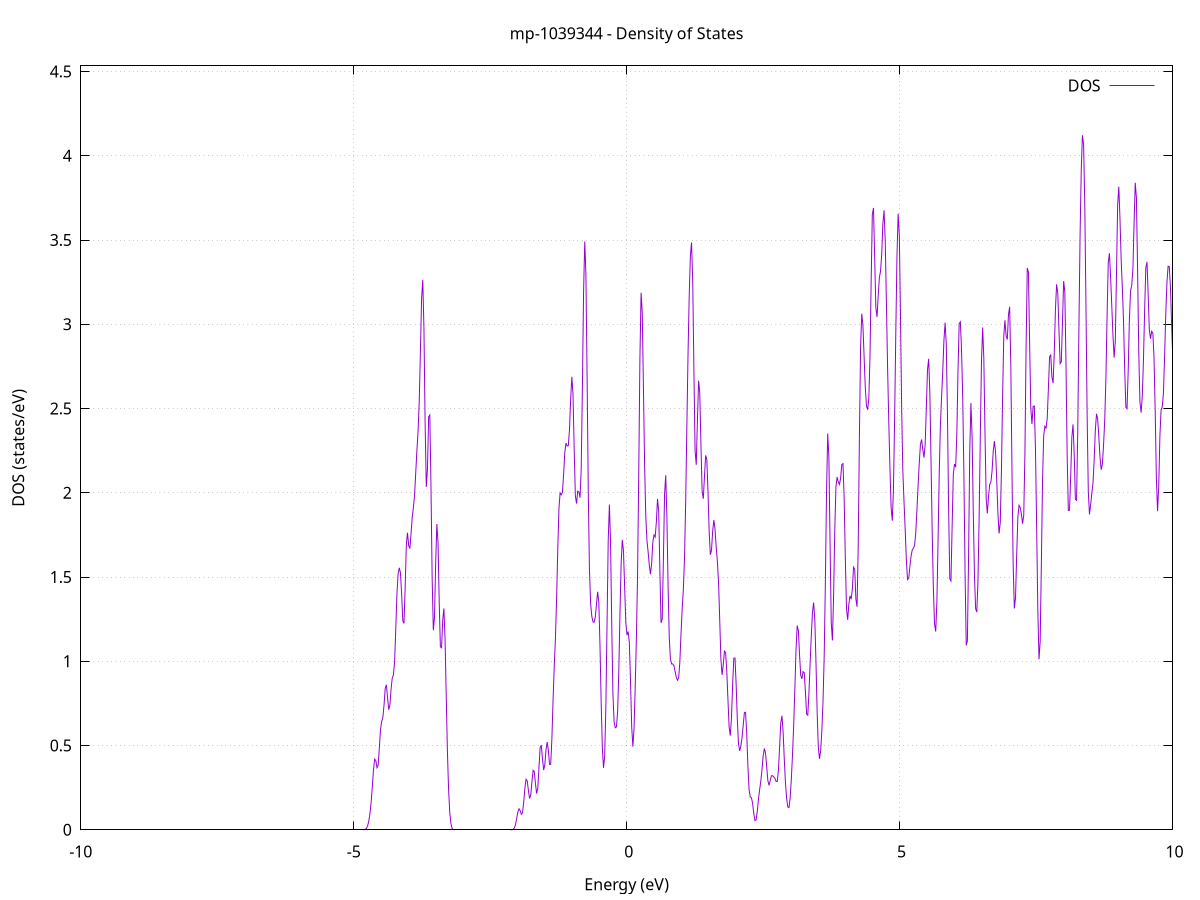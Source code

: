 set title 'mp-1039344 - Density of States'
set xlabel 'Energy (eV)'
set ylabel 'DOS (states/eV)'
set grid
set xrange [-10:10]
set yrange [0:4.534]
set xzeroaxis lt -1
set terminal png size 800,600
set output 'mp-1039344_dos_gnuplot.png'
plot '-' using 1:2 with lines title 'DOS'
-16.336300 0.000000
-16.314800 0.000000
-16.293300 0.000000
-16.271800 0.000000
-16.250300 0.000000
-16.228800 0.000000
-16.207300 0.000000
-16.185800 0.000000
-16.164300 0.000000
-16.142800 0.000000
-16.121300 0.000000
-16.099800 0.000000
-16.078300 0.000000
-16.056800 0.000000
-16.035300 0.000000
-16.013800 0.000000
-15.992300 0.000000
-15.970800 0.000000
-15.949300 0.000000
-15.927800 0.000000
-15.906200 0.000000
-15.884700 0.000000
-15.863200 0.000000
-15.841700 0.000000
-15.820200 0.000000
-15.798700 0.000000
-15.777200 0.000000
-15.755700 0.000000
-15.734200 0.000000
-15.712700 0.000000
-15.691200 0.000000
-15.669700 0.000000
-15.648200 0.000000
-15.626700 0.000000
-15.605200 0.000000
-15.583700 0.000000
-15.562200 0.000000
-15.540700 0.000000
-15.519200 0.000000
-15.497700 0.000000
-15.476200 0.000000
-15.454700 0.000000
-15.433200 0.000000
-15.411700 0.000000
-15.390200 0.000000
-15.368700 0.000000
-15.347200 0.000000
-15.325600 0.000000
-15.304100 0.000000
-15.282600 0.000000
-15.261100 0.000000
-15.239600 0.000000
-15.218100 0.000000
-15.196600 0.000000
-15.175100 0.000000
-15.153600 0.000000
-15.132100 0.000000
-15.110600 0.000000
-15.089100 0.000000
-15.067600 0.000000
-15.046100 0.000000
-15.024600 0.000000
-15.003100 0.000000
-14.981600 0.000000
-14.960100 0.000000
-14.938600 0.000000
-14.917100 0.000000
-14.895600 0.000000
-14.874100 0.000000
-14.852600 0.000000
-14.831100 0.000000
-14.809600 0.000000
-14.788100 0.000000
-14.766600 0.000000
-14.745000 0.000000
-14.723500 0.000000
-14.702000 0.000000
-14.680500 0.000000
-14.659000 0.000000
-14.637500 0.000000
-14.616000 0.000000
-14.594500 0.000000
-14.573000 0.000000
-14.551500 0.000000
-14.530000 0.000100
-14.508500 0.000800
-14.487000 0.008400
-14.465500 0.065000
-14.444000 0.376800
-14.422500 1.669500
-14.401000 5.786500
-14.379500 16.039100
-14.358000 36.169200
-14.336500 67.126500
-14.315000 103.480500
-14.293500 134.005100
-14.272000 148.131100
-14.250500 144.153200
-14.229000 132.845900
-14.207500 129.187000
-14.186000 134.446300
-14.164400 131.255900
-14.142900 105.051400
-14.121400 64.141000
-14.099900 28.943200
-14.078400 9.516900
-14.056900 2.265400
-14.035400 0.389300
-14.013900 0.048300
-13.992400 0.004300
-13.970900 0.000300
-13.949400 0.000000
-13.927900 0.000000
-13.906400 0.000000
-13.884900 0.000000
-13.863400 0.000000
-13.841900 0.000000
-13.820400 0.000000
-13.798900 0.000000
-13.777400 0.000000
-13.755900 0.000000
-13.734400 0.000000
-13.712900 0.000000
-13.691400 0.000000
-13.669900 0.000000
-13.648400 0.000000
-13.626900 0.000000
-13.605300 0.000000
-13.583800 0.000000
-13.562300 0.000000
-13.540800 0.000000
-13.519300 0.000000
-13.497800 0.000000
-13.476300 0.000000
-13.454800 0.000000
-13.433300 0.000000
-13.411800 0.000000
-13.390300 0.000000
-13.368800 0.000000
-13.347300 0.000000
-13.325800 0.000000
-13.304300 0.000000
-13.282800 0.000000
-13.261300 0.000000
-13.239800 0.000000
-13.218300 0.000000
-13.196800 0.000000
-13.175300 0.000000
-13.153800 0.000000
-13.132300 0.000000
-13.110800 0.000000
-13.089300 0.000000
-13.067800 0.000000
-13.046300 0.000000
-13.024700 0.000000
-13.003200 0.000000
-12.981700 0.000000
-12.960200 0.000000
-12.938700 0.000000
-12.917200 0.000000
-12.895700 0.000000
-12.874200 0.000000
-12.852700 0.000000
-12.831200 0.000000
-12.809700 0.000000
-12.788200 0.000000
-12.766700 0.000000
-12.745200 0.000000
-12.723700 0.000000
-12.702200 0.000000
-12.680700 0.000000
-12.659200 0.000000
-12.637700 0.000000
-12.616200 0.000000
-12.594700 0.000000
-12.573200 0.000000
-12.551700 0.000000
-12.530200 0.000000
-12.508700 0.000000
-12.487200 0.000000
-12.465700 0.000000
-12.444100 0.000000
-12.422600 0.000000
-12.401100 0.000000
-12.379600 0.000000
-12.358100 0.000000
-12.336600 0.000000
-12.315100 0.000000
-12.293600 0.000000
-12.272100 0.000000
-12.250600 0.000000
-12.229100 0.000000
-12.207600 0.000000
-12.186100 0.000000
-12.164600 0.000000
-12.143100 0.000000
-12.121600 0.000000
-12.100100 0.000000
-12.078600 0.000000
-12.057100 0.000000
-12.035600 0.000000
-12.014100 0.000000
-11.992600 0.000000
-11.971100 0.000000
-11.949600 0.000000
-11.928100 0.000000
-11.906600 0.000000
-11.885100 0.000000
-11.863500 0.000000
-11.842000 0.000000
-11.820500 0.000000
-11.799000 0.000000
-11.777500 0.000000
-11.756000 0.000000
-11.734500 0.000000
-11.713000 0.000000
-11.691500 0.000000
-11.670000 0.000000
-11.648500 0.000000
-11.627000 0.000000
-11.605500 0.000000
-11.584000 0.000000
-11.562500 0.000000
-11.541000 0.000000
-11.519500 0.000000
-11.498000 0.000000
-11.476500 0.000000
-11.455000 0.000000
-11.433500 0.000000
-11.412000 0.000000
-11.390500 0.000000
-11.369000 0.000000
-11.347500 0.000000
-11.326000 0.000000
-11.304500 0.000000
-11.282900 0.000000
-11.261400 0.000000
-11.239900 0.000000
-11.218400 0.000000
-11.196900 0.000000
-11.175400 0.000000
-11.153900 0.000000
-11.132400 0.000000
-11.110900 0.000000
-11.089400 0.000000
-11.067900 0.000000
-11.046400 0.000000
-11.024900 0.000000
-11.003400 0.000000
-10.981900 0.000000
-10.960400 0.000000
-10.938900 0.000000
-10.917400 0.000000
-10.895900 0.000000
-10.874400 0.000000
-10.852900 0.000000
-10.831400 0.000000
-10.809900 0.000000
-10.788400 0.000000
-10.766900 0.000000
-10.745400 0.000000
-10.723900 0.000000
-10.702300 0.000000
-10.680800 0.000000
-10.659300 0.000000
-10.637800 0.000000
-10.616300 0.000000
-10.594800 0.000000
-10.573300 0.000000
-10.551800 0.000000
-10.530300 0.000000
-10.508800 0.000000
-10.487300 0.000000
-10.465800 0.000000
-10.444300 0.000000
-10.422800 0.000000
-10.401300 0.000000
-10.379800 0.000000
-10.358300 0.000000
-10.336800 0.000000
-10.315300 0.000000
-10.293800 0.000000
-10.272300 0.000000
-10.250800 0.000000
-10.229300 0.000000
-10.207800 0.000000
-10.186300 0.000000
-10.164800 0.000000
-10.143200 0.000000
-10.121700 0.000000
-10.100200 0.000000
-10.078700 0.000000
-10.057200 0.000000
-10.035700 0.000000
-10.014200 0.000000
-9.992700 0.000000
-9.971200 0.000000
-9.949700 0.000000
-9.928200 0.000000
-9.906700 0.000000
-9.885200 0.000000
-9.863700 0.000000
-9.842200 0.000000
-9.820700 0.000000
-9.799200 0.000000
-9.777700 0.000000
-9.756200 0.000000
-9.734700 0.000000
-9.713200 0.000000
-9.691700 0.000000
-9.670200 0.000000
-9.648700 0.000000
-9.627200 0.000000
-9.605700 0.000000
-9.584200 0.000000
-9.562600 0.000000
-9.541100 0.000000
-9.519600 0.000000
-9.498100 0.000000
-9.476600 0.000000
-9.455100 0.000000
-9.433600 0.000000
-9.412100 0.000000
-9.390600 0.000000
-9.369100 0.000000
-9.347600 0.000000
-9.326100 0.000000
-9.304600 0.000000
-9.283100 0.000000
-9.261600 0.000000
-9.240100 0.000000
-9.218600 0.000000
-9.197100 0.000000
-9.175600 0.000000
-9.154100 0.000000
-9.132600 0.000000
-9.111100 0.000000
-9.089600 0.000000
-9.068100 0.000000
-9.046600 0.000000
-9.025100 0.000000
-9.003600 0.000000
-8.982000 0.000000
-8.960500 0.000000
-8.939000 0.000000
-8.917500 0.000000
-8.896000 0.000000
-8.874500 0.000000
-8.853000 0.000000
-8.831500 0.000000
-8.810000 0.000000
-8.788500 0.000000
-8.767000 0.000000
-8.745500 0.000000
-8.724000 0.000000
-8.702500 0.000000
-8.681000 0.000000
-8.659500 0.000000
-8.638000 0.000000
-8.616500 0.000000
-8.595000 0.000000
-8.573500 0.000000
-8.552000 0.000000
-8.530500 0.000000
-8.509000 0.000000
-8.487500 0.000000
-8.466000 0.000000
-8.444500 0.000000
-8.423000 0.000000
-8.401400 0.000000
-8.379900 0.000000
-8.358400 0.000000
-8.336900 0.000000
-8.315400 0.000000
-8.293900 0.000000
-8.272400 0.000000
-8.250900 0.000000
-8.229400 0.000000
-8.207900 0.000000
-8.186400 0.000000
-8.164900 0.000000
-8.143400 0.000000
-8.121900 0.000000
-8.100400 0.000000
-8.078900 0.000000
-8.057400 0.000000
-8.035900 0.000000
-8.014400 0.000000
-7.992900 0.000000
-7.971400 0.000000
-7.949900 0.000000
-7.928400 0.000000
-7.906900 0.000000
-7.885400 0.000000
-7.863900 0.000000
-7.842400 0.000000
-7.820800 0.000000
-7.799300 0.000000
-7.777800 0.000000
-7.756300 0.000000
-7.734800 0.000000
-7.713300 0.000000
-7.691800 0.000000
-7.670300 0.000000
-7.648800 0.000000
-7.627300 0.000000
-7.605800 0.000000
-7.584300 0.000000
-7.562800 0.000000
-7.541300 0.000000
-7.519800 0.000000
-7.498300 0.000000
-7.476800 0.000000
-7.455300 0.000000
-7.433800 0.000000
-7.412300 0.000000
-7.390800 0.000000
-7.369300 0.000000
-7.347800 0.000000
-7.326300 0.000000
-7.304800 0.000000
-7.283300 0.000000
-7.261700 0.000000
-7.240200 0.000000
-7.218700 0.000000
-7.197200 0.000000
-7.175700 0.000000
-7.154200 0.000000
-7.132700 0.000000
-7.111200 0.000000
-7.089700 0.000000
-7.068200 0.000000
-7.046700 0.000000
-7.025200 0.000000
-7.003700 0.000000
-6.982200 0.000000
-6.960700 0.000000
-6.939200 0.000000
-6.917700 0.000000
-6.896200 0.000000
-6.874700 0.000000
-6.853200 0.000000
-6.831700 0.000000
-6.810200 0.000000
-6.788700 0.000000
-6.767200 0.000000
-6.745700 0.000000
-6.724200 0.000000
-6.702700 0.000000
-6.681100 0.000000
-6.659600 0.000000
-6.638100 0.000000
-6.616600 0.000000
-6.595100 0.000000
-6.573600 0.000000
-6.552100 0.000000
-6.530600 0.000000
-6.509100 0.000000
-6.487600 0.000000
-6.466100 0.000000
-6.444600 0.000000
-6.423100 0.000000
-6.401600 0.000000
-6.380100 0.000000
-6.358600 0.000000
-6.337100 0.000000
-6.315600 0.000000
-6.294100 0.000000
-6.272600 0.000000
-6.251100 0.000000
-6.229600 0.000000
-6.208100 0.000000
-6.186600 0.000000
-6.165100 0.000000
-6.143600 0.000000
-6.122100 0.000000
-6.100500 0.000000
-6.079000 0.000000
-6.057500 0.000000
-6.036000 0.000000
-6.014500 0.000000
-5.993000 0.000000
-5.971500 0.000000
-5.950000 0.000000
-5.928500 0.000000
-5.907000 0.000000
-5.885500 0.000000
-5.864000 0.000000
-5.842500 0.000000
-5.821000 0.000000
-5.799500 0.000000
-5.778000 0.000000
-5.756500 0.000000
-5.735000 0.000000
-5.713500 0.000000
-5.692000 0.000000
-5.670500 0.000000
-5.649000 0.000000
-5.627500 0.000000
-5.606000 0.000000
-5.584500 0.000000
-5.563000 0.000000
-5.541500 0.000000
-5.519900 0.000000
-5.498400 0.000000
-5.476900 0.000000
-5.455400 0.000000
-5.433900 0.000000
-5.412400 0.000000
-5.390900 0.000000
-5.369400 0.000000
-5.347900 0.000000
-5.326400 0.000000
-5.304900 0.000000
-5.283400 0.000000
-5.261900 0.000000
-5.240400 0.000000
-5.218900 0.000000
-5.197400 0.000000
-5.175900 0.000000
-5.154400 0.000000
-5.132900 0.000000
-5.111400 0.000000
-5.089900 0.000000
-5.068400 0.000000
-5.046900 0.000000
-5.025400 0.000000
-5.003900 0.000000
-4.982400 0.000000
-4.960900 0.000000
-4.939300 0.000000
-4.917800 0.000000
-4.896300 0.000000
-4.874800 0.000000
-4.853300 0.000000
-4.831800 0.000000
-4.810300 0.000400
-4.788800 0.002100
-4.767300 0.008000
-4.745800 0.023100
-4.724300 0.051200
-4.702800 0.095300
-4.681300 0.161100
-4.659800 0.253400
-4.638300 0.355100
-4.616800 0.419200
-4.595300 0.410800
-4.573800 0.368600
-4.552300 0.383300
-4.530800 0.484700
-4.509300 0.595500
-4.487800 0.642800
-4.466300 0.665700
-4.444800 0.739800
-4.423300 0.838600
-4.401800 0.860400
-4.380300 0.784500
-4.358700 0.712400
-4.337200 0.739100
-4.315700 0.835900
-4.294200 0.900300
-4.272700 0.918400
-4.251200 0.997400
-4.229700 1.190600
-4.208200 1.398800
-4.186700 1.518400
-4.165200 1.554900
-4.143700 1.524500
-4.122200 1.400000
-4.100700 1.240200
-4.079200 1.224900
-4.057700 1.436800
-4.036200 1.693400
-4.014700 1.763300
-3.993200 1.687700
-3.971700 1.669100
-3.950200 1.756600
-3.928700 1.852700
-3.907200 1.910100
-3.885700 1.984700
-3.864200 2.116600
-3.842700 2.250900
-3.821200 2.364400
-3.799600 2.543300
-3.778100 2.838900
-3.756600 3.153000
-3.735100 3.264100
-3.713600 2.978800
-3.692100 2.415400
-3.670600 2.035500
-3.649100 2.138900
-3.627600 2.451000
-3.606100 2.462000
-3.584600 2.038700
-3.563100 1.490800
-3.541600 1.184400
-3.520100 1.262000
-3.498600 1.584000
-3.477100 1.814700
-3.455600 1.705600
-3.434100 1.357000
-3.412600 1.086300
-3.391100 1.080600
-3.369600 1.243900
-3.348100 1.313600
-3.326600 1.131800
-3.305100 0.790000
-3.283600 0.467100
-3.262100 0.240600
-3.240600 0.103900
-3.219000 0.035000
-3.197500 0.008700
-3.176000 0.001500
-3.154500 0.000200
-3.133000 0.000000
-3.111500 0.000000
-3.090000 0.000000
-3.068500 0.000000
-3.047000 0.000000
-3.025500 0.000000
-3.004000 0.000000
-2.982500 0.000000
-2.961000 0.000000
-2.939500 0.000000
-2.918000 0.000000
-2.896500 0.000000
-2.875000 0.000000
-2.853500 0.000000
-2.832000 0.000000
-2.810500 0.000000
-2.789000 0.000000
-2.767500 0.000000
-2.746000 0.000000
-2.724500 0.000000
-2.703000 0.000000
-2.681500 0.000000
-2.660000 0.000000
-2.638400 0.000000
-2.616900 0.000000
-2.595400 0.000000
-2.573900 0.000000
-2.552400 0.000000
-2.530900 0.000000
-2.509400 0.000000
-2.487900 0.000000
-2.466400 0.000000
-2.444900 0.000000
-2.423400 0.000000
-2.401900 0.000000
-2.380400 0.000000
-2.358900 0.000000
-2.337400 0.000000
-2.315900 0.000000
-2.294400 0.000000
-2.272900 0.000000
-2.251400 0.000000
-2.229900 0.000000
-2.208400 0.000000
-2.186900 0.000000
-2.165400 0.000000
-2.143900 0.000000
-2.122400 0.000100
-2.100900 0.000500
-2.079400 0.002700
-2.057800 0.010700
-2.036300 0.030900
-2.014800 0.066200
-1.993300 0.105200
-1.971800 0.124700
-1.950300 0.113100
-1.928800 0.091900
-1.907300 0.102000
-1.885800 0.162500
-1.864300 0.246000
-1.842800 0.299700
-1.821300 0.290500
-1.799800 0.233200
-1.778300 0.185800
-1.756800 0.204700
-1.735300 0.284000
-1.713800 0.353200
-1.692300 0.347200
-1.670800 0.274800
-1.649300 0.215000
-1.627800 0.246300
-1.606300 0.368500
-1.584800 0.487700
-1.563300 0.502200
-1.541800 0.420000
-1.520300 0.354500
-1.498800 0.386400
-1.477200 0.475800
-1.455700 0.520700
-1.434200 0.471600
-1.412700 0.387900
-1.391200 0.389100
-1.369700 0.538700
-1.348200 0.768900
-1.326700 0.965500
-1.305200 1.131800
-1.283700 1.361700
-1.262200 1.659300
-1.240700 1.904400
-1.219200 1.999400
-1.197700 1.988100
-1.176200 2.003300
-1.154700 2.109800
-1.133200 2.239700
-1.111700 2.294700
-1.090200 2.278100
-1.068700 2.280300
-1.047200 2.374400
-1.025700 2.554700
-1.004200 2.688100
-0.982700 2.585400
-0.961200 2.261000
-0.939700 1.981900
-0.918100 1.936200
-0.896600 2.010000
-0.875100 2.005300
-0.853600 1.971400
-0.832100 2.147900
-0.810600 2.624100
-0.789100 3.190700
-0.767600 3.491300
-0.746100 3.296400
-0.724600 2.691800
-0.703100 2.009500
-0.681600 1.547500
-0.660100 1.344500
-0.638600 1.267500
-0.617100 1.233400
-0.595600 1.231900
-0.574100 1.263200
-0.552600 1.338900
-0.531100 1.412700
-0.509600 1.349000
-0.488100 1.090100
-0.466600 0.752200
-0.445100 0.485900
-0.423600 0.367500
-0.402100 0.438100
-0.380600 0.734100
-0.359100 1.222100
-0.337500 1.717500
-0.316000 1.930200
-0.294500 1.701800
-0.273000 1.211500
-0.251500 0.808100
-0.230000 0.640100
-0.208500 0.605500
-0.187000 0.610500
-0.165500 0.698900
-0.144000 0.936700
-0.122500 1.277900
-0.101000 1.580600
-0.079500 1.720300
-0.058000 1.654300
-0.036500 1.438500
-0.015000 1.227900
0.006500 1.156600
0.028000 1.176100
0.049500 1.109200
0.071000 0.879800
0.092500 0.611200
0.114000 0.493200
0.135500 0.600900
0.157000 0.850400
0.178500 1.137300
0.200000 1.515000
0.221500 2.110600
0.243100 2.798700
0.264600 3.187900
0.286100 3.068000
0.307600 2.626300
0.329100 2.168300
0.350600 1.860300
0.372100 1.716200
0.393600 1.648600
0.415100 1.569800
0.436600 1.517300
0.458100 1.580700
0.479600 1.706200
0.501100 1.749800
0.522600 1.737400
0.544100 1.825700
0.565600 1.963600
0.587100 1.889800
0.608600 1.545500
0.630100 1.228200
0.651600 1.249500
0.673100 1.601300
0.694600 1.991700
0.716100 2.104400
0.737600 1.853600
0.759100 1.445800
0.780600 1.141900
0.802100 1.012700
0.823700 0.984300
0.845200 0.984400
0.866700 0.972800
0.888200 0.939600
0.909700 0.906100
0.931200 0.887100
0.952700 0.900700
0.974200 0.994000
0.995700 1.160500
1.017200 1.311300
1.038700 1.425900
1.060200 1.612000
1.081700 1.951100
1.103200 2.395300
1.124700 2.827100
1.146200 3.167800
1.167700 3.407400
1.189200 3.485800
1.210700 3.253100
1.232200 2.727200
1.253700 2.249700
1.275200 2.166200
1.296700 2.429800
1.318200 2.665900
1.339700 2.592200
1.361200 2.280900
1.382700 2.010500
1.404300 1.964600
1.425800 2.096400
1.447300 2.222300
1.468800 2.197200
1.490300 2.008800
1.511800 1.770000
1.533300 1.632500
1.554800 1.659000
1.576300 1.774500
1.597800 1.838400
1.619300 1.783200
1.640800 1.678200
1.662300 1.592800
1.683800 1.468100
1.705300 1.244100
1.726800 1.012400
1.748300 0.918900
1.769800 0.977400
1.791300 1.060500
1.812800 1.053000
1.834300 0.942700
1.855800 0.772400
1.877300 0.611500
1.898800 0.558900
1.920300 0.664500
1.941800 0.862200
1.963300 1.017900
1.984900 1.019500
2.006400 0.860600
2.027900 0.651500
2.049400 0.509300
2.070900 0.468500
2.092400 0.495500
2.113900 0.548100
2.135400 0.619700
2.156900 0.695200
2.178400 0.697800
2.199900 0.571300
2.221400 0.378100
2.242900 0.238400
2.264400 0.195200
2.285900 0.190100
2.307400 0.157100
2.328900 0.097400
2.350400 0.054600
2.371900 0.059000
2.393400 0.110400
2.414900 0.181100
2.436400 0.239000
2.457900 0.288300
2.479400 0.357300
2.500900 0.438300
2.522400 0.482600
2.544000 0.456400
2.565500 0.374400
2.587000 0.291400
2.608500 0.263900
2.630000 0.291400
2.651500 0.320100
2.673000 0.321100
2.694500 0.313700
2.716000 0.305300
2.737500 0.287300
2.759000 0.286400
2.780500 0.352400
2.802000 0.491900
2.823500 0.635000
2.845000 0.676800
2.866500 0.580600
2.888000 0.418800
2.909500 0.278800
2.931000 0.186000
2.952500 0.135200
2.974000 0.131500
2.995500 0.187400
3.017000 0.299900
3.038500 0.445600
3.060000 0.617300
3.081500 0.835200
3.103000 1.070500
3.124600 1.212100
3.146100 1.181900
3.167600 1.038800
3.189100 0.917000
3.210600 0.895800
3.232100 0.938600
3.253600 0.933000
3.275100 0.818700
3.296600 0.687000
3.318100 0.679900
3.339600 0.812000
3.361100 0.988700
3.382600 1.151600
3.404100 1.289700
3.425600 1.348800
3.447100 1.248500
3.468600 0.993600
3.490100 0.697800
3.511600 0.489600
3.533100 0.421600
3.554600 0.469300
3.576100 0.588800
3.597600 0.762700
3.619100 1.030400
3.640600 1.465600
3.662100 2.008400
3.683600 2.351700
3.705200 2.209300
3.726700 1.696000
3.748200 1.230100
3.769700 1.123700
3.791200 1.384400
3.812700 1.777500
3.834200 2.036100
3.855700 2.093500
3.877200 2.065200
3.898700 2.049700
3.920200 2.086600
3.941700 2.168100
3.963200 2.173400
3.984700 1.970500
4.006200 1.610900
4.027700 1.313000
4.049200 1.246000
4.070700 1.339500
4.092200 1.388400
4.113700 1.368200
4.135200 1.429700
4.156700 1.558800
4.178200 1.547300
4.199700 1.368300
4.221200 1.324000
4.242700 1.687800
4.264200 2.332800
4.285800 2.866900
4.307300 3.063300
4.328800 2.991500
4.350300 2.807900
4.371800 2.626100
4.393300 2.517600
4.414800 2.493200
4.436300 2.559700
4.457800 2.804800
4.479300 3.251900
4.500800 3.652200
4.522300 3.690700
4.543800 3.396400
4.565300 3.100500
4.586800 3.043100
4.608300 3.168800
4.629800 3.277100
4.651300 3.315400
4.672800 3.413500
4.694300 3.598400
4.715800 3.676600
4.737300 3.494500
4.758800 3.129200
4.780300 2.747600
4.801800 2.427100
4.823300 2.148900
4.844800 1.915300
4.866400 1.834500
4.887900 2.020800
4.909400 2.441900
4.930900 2.950600
4.952400 3.406900
4.973900 3.656800
4.995400 3.530400
5.016900 3.047000
5.038400 2.492600
5.059900 2.130400
5.081400 1.946700
5.102900 1.783000
5.124400 1.598200
5.145900 1.485100
5.167400 1.493200
5.188900 1.561800
5.210400 1.623600
5.231900 1.660300
5.253400 1.671400
5.274900 1.687500
5.296400 1.763400
5.317900 1.897800
5.339400 2.042100
5.360900 2.178100
5.382400 2.288000
5.403900 2.316700
5.425400 2.257900
5.447000 2.209100
5.468500 2.286300
5.490000 2.501000
5.511500 2.730200
5.533000 2.795400
5.554500 2.594200
5.576000 2.194300
5.597500 1.769000
5.619000 1.434500
5.640500 1.223000
5.662000 1.177000
5.683500 1.350200
5.705000 1.712200
5.726500 2.114500
5.748000 2.402700
5.769500 2.567900
5.791000 2.721200
5.812500 2.904900
5.834000 3.010100
5.855500 2.884200
5.877000 2.472300
5.898500 1.906300
5.920000 1.488700
5.941500 1.476800
5.963000 1.803300
5.984500 2.111100
6.006100 2.170100
6.027600 2.152300
6.049100 2.347900
6.070600 2.729300
6.092100 3.004000
6.113600 3.014900
6.135100 2.848400
6.156600 2.570400
6.178100 2.117200
6.199600 1.529300
6.221100 1.095000
6.242600 1.121400
6.264100 1.619800
6.285600 2.242200
6.307100 2.533000
6.328600 2.332800
6.350100 1.889200
6.371600 1.513400
6.393100 1.313000
6.414600 1.292100
6.436100 1.473300
6.457600 1.851100
6.479100 2.337700
6.500600 2.780600
6.522100 2.980800
6.543600 2.798200
6.565100 2.349200
6.586700 1.968800
6.608200 1.878000
6.629700 1.978100
6.651200 2.049900
6.672700 2.063600
6.694200 2.128600
6.715700 2.246000
6.737200 2.306600
6.758700 2.242100
6.780200 2.074800
6.801700 1.879400
6.823200 1.758500
6.844700 1.823900
6.866200 2.128800
6.887700 2.576100
6.909200 2.932700
6.930700 3.024100
6.952200 2.930400
6.973700 2.910000
6.995200 3.058200
7.016700 3.103900
7.038200 2.750900
7.059700 2.118300
7.081200 1.568000
7.102700 1.313900
7.124200 1.376700
7.145700 1.632500
7.167300 1.855600
7.188800 1.926000
7.210300 1.911900
7.231800 1.874400
7.253300 1.816600
7.274800 1.866300
7.296300 2.233200
7.317800 2.860800
7.339300 3.334400
7.360800 3.309800
7.382300 2.895800
7.403800 2.503100
7.425300 2.408500
7.446800 2.512900
7.468300 2.515300
7.489800 2.255400
7.511300 1.795600
7.532800 1.304200
7.554300 1.012000
7.575800 1.117000
7.597300 1.571000
7.618800 2.066500
7.640300 2.339800
7.661800 2.394700
7.683300 2.383700
7.704800 2.440300
7.726300 2.617400
7.747900 2.806300
7.769400 2.820700
7.790900 2.687300
7.812400 2.651300
7.833900 2.830500
7.855400 3.088200
7.876900 3.237100
7.898400 3.185800
7.919900 2.969800
7.941400 2.766500
7.962900 2.777600
7.984400 3.018500
8.005900 3.257100
8.027400 3.193500
8.048900 2.759900
8.070400 2.217100
8.091900 1.895400
8.113400 1.896900
8.134900 2.100800
8.156400 2.330300
8.177900 2.406400
8.199400 2.228400
8.220900 1.961100
8.242400 1.955500
8.263900 2.363000
8.285400 2.978900
8.306900 3.528700
8.328500 3.917700
8.350000 4.121800
8.371500 4.067100
8.393000 3.710900
8.414500 3.116200
8.436000 2.464200
8.457500 2.007600
8.479000 1.871900
8.500500 1.930000
8.522000 1.996200
8.543500 2.057500
8.565000 2.193800
8.586500 2.372500
8.608000 2.468900
8.629500 2.437700
8.651000 2.330100
8.672500 2.207800
8.694000 2.136900
8.715500 2.170900
8.737000 2.283700
8.758500 2.431800
8.780000 2.677100
8.801500 3.050800
8.823000 3.365500
8.844500 3.421900
8.866000 3.281200
8.887600 3.108700
8.909100 2.935800
8.930600 2.802300
8.952100 2.898600
8.973600 3.292900
8.995100 3.708600
9.016600 3.817000
9.038100 3.623400
9.059600 3.382700
9.081100 3.216300
9.102600 3.019700
9.124100 2.737400
9.145600 2.508000
9.167100 2.499500
9.188600 2.725800
9.210100 3.026500
9.231600 3.200000
9.253100 3.231400
9.274600 3.327800
9.296100 3.600700
9.317600 3.840100
9.339100 3.750100
9.360600 3.320300
9.382100 2.832100
9.403600 2.538500
9.425100 2.475800
9.446600 2.573000
9.468200 2.789700
9.489700 3.086900
9.511200 3.336300
9.532700 3.370700
9.554200 3.178400
9.575700 2.967000
9.597200 2.914500
9.618700 2.958500
9.640200 2.947900
9.661700 2.800900
9.683200 2.481300
9.704700 2.087100
9.726200 1.890800
9.747700 2.040900
9.769200 2.335400
9.790700 2.491900
9.812200 2.509900
9.833700 2.589600
9.855200 2.808000
9.876700 3.062000
9.898200 3.249800
9.919700 3.345400
9.941200 3.341800
9.962700 3.218500
9.984200 2.993800
10.005700 2.795300
10.027200 2.796800
10.048800 3.077300
10.070300 3.555900
10.091800 4.027700
10.113300 4.280100
10.134800 4.199400
10.156300 3.794900
10.177800 3.224900
10.199300 2.747900
10.220800 2.501100
10.242300 2.458800
10.263800 2.629300
10.285300 2.970400
10.306800 3.212800
10.328300 3.202000
10.349800 3.185700
10.371300 3.389400
10.392800 3.639400
10.414300 3.647700
10.435800 3.348400
10.457300 2.863400
10.478800 2.398100
10.500300 2.145300
10.521800 2.137400
10.543300 2.250600
10.564800 2.372600
10.586300 2.484500
10.607800 2.615200
10.629400 2.788400
10.650900 2.984300
10.672400 3.122100
10.693900 3.122900
10.715400 2.992700
10.736900 2.805700
10.758400 2.618100
10.779900 2.429000
10.801400 2.219000
10.822900 2.041700
10.844400 2.049500
10.865900 2.322700
10.887400 2.673100
10.908900 2.786500
10.930400 2.574900
10.951900 2.204800
10.973400 1.855000
10.994900 1.649500
11.016400 1.724700
11.037900 2.215000
11.059400 3.108200
11.080900 4.024500
11.102400 4.347200
11.123900 3.880000
11.145400 3.129600
11.166900 2.706100
11.188400 2.733600
11.210000 2.937100
11.231500 3.079400
11.253000 3.183900
11.274500 3.316100
11.296000 3.358300
11.317500 3.170400
11.339000 2.796800
11.360500 2.377700
11.382000 1.991200
11.403500 1.665300
11.425000 1.422500
11.446500 1.256400
11.468000 1.177500
11.489500 1.254900
11.511000 1.481000
11.532500 1.703800
11.554000 1.856600
11.575500 2.077500
11.597000 2.425400
11.618500 2.701400
11.640000 2.739000
11.661500 2.633400
11.683000 2.518800
11.704500 2.332400
11.726000 1.962400
11.747500 1.504900
11.769000 1.221500
11.790600 1.252100
11.812100 1.459300
11.833600 1.591100
11.855100 1.532200
11.876600 1.358800
11.898100 1.221100
11.919600 1.237800
11.941100 1.442600
11.962600 1.753200
11.984100 2.028100
12.005600 2.193800
12.027100 2.261000
12.048600 2.235300
12.070100 2.152000
12.091600 2.189800
12.113100 2.539000
12.134600 3.089300
12.156100 3.445500
12.177600 3.351900
12.199100 2.929300
12.220600 2.440900
12.242100 2.030700
12.263600 1.743200
12.285100 1.620800
12.306600 1.659300
12.328100 1.750000
12.349700 1.771000
12.371200 1.679300
12.392700 1.486900
12.414200 1.237200
12.435700 1.018200
12.457200 0.945100
12.478700 1.108600
12.500200 1.518900
12.521700 2.061400
12.543200 2.520000
12.564700 2.727100
12.586200 2.690800
12.607700 2.519300
12.629200 2.302700
12.650700 2.146600
12.672200 2.156000
12.693700 2.273500
12.715200 2.289500
12.736700 2.109000
12.758200 1.863400
12.779700 1.684400
12.801200 1.528400
12.822700 1.319700
12.844200 1.130100
12.865700 1.122300
12.887200 1.385400
12.908700 1.829600
12.930300 2.224000
12.951800 2.397300
12.973300 2.375200
12.994800 2.282700
13.016300 2.182800
13.037800 2.067800
13.059300 1.992900
13.080800 2.105600
13.102300 2.448300
13.123800 2.818500
13.145300 2.935500
13.166800 2.715200
13.188300 2.347300
13.209800 2.130800
13.231300 2.207800
13.252800 2.442400
13.274300 2.567100
13.295800 2.410000
13.317300 2.025100
13.338800 1.656300
13.360300 1.533600
13.381800 1.691800
13.403300 1.980200
13.424800 2.213400
13.446300 2.310800
13.467800 2.301300
13.489300 2.223100
13.510900 2.087800
13.532400 1.976900
13.553900 2.031400
13.575400 2.233000
13.596900 2.356300
13.618400 2.247500
13.639900 2.024300
13.661400 1.926100
13.682900 2.049700
13.704400 2.311500
13.725900 2.593700
13.747400 2.785300
13.768900 2.771000
13.790400 2.557800
13.811900 2.307400
13.833400 2.133100
13.854900 2.027200
13.876400 1.983200
13.897900 2.005500
13.919400 2.072000
13.940900 2.162500
13.962400 2.253600
13.983900 2.328000
14.005400 2.385400
14.026900 2.414300
14.048400 2.408300
14.069900 2.369000
14.091500 2.259300
14.113000 2.049700
14.134500 1.839700
14.156000 1.823600
14.177500 2.060400
14.199000 2.360400
14.220500 2.502300
14.242000 2.478900
14.263500 2.412400
14.285000 2.341900
14.306500 2.237600
14.328000 2.110300
14.349500 2.013500
14.371000 1.992900
14.392500 2.021200
14.414000 2.005800
14.435500 1.910100
14.457000 1.779400
14.478500 1.684700
14.500000 1.725400
14.521500 1.945700
14.543000 2.209200
14.564500 2.346700
14.586000 2.383100
14.607500 2.434500
14.629000 2.550000
14.650500 2.769000
14.672100 3.095000
14.693600 3.402800
14.715100 3.544100
14.736600 3.464600
14.758100 3.213300
14.779600 2.929800
14.801100 2.684200
14.822600 2.394500
14.844100 2.081800
14.865600 1.971600
14.887100 2.189600
14.908600 2.543600
14.930100 2.683600
14.951600 2.416500
14.973100 1.865100
14.994600 1.349300
15.016100 1.146500
15.037600 1.390300
15.059100 2.055000
15.080600 2.857200
15.102100 3.307300
15.123600 3.116600
15.145100 2.519300
15.166600 2.042200
15.188100 2.000900
15.209600 2.298100
15.231200 2.632300
15.252700 2.784000
15.274200 2.719300
15.295700 2.543800
15.317200 2.418100
15.338700 2.463100
15.360200 2.663700
15.381700 2.887700
15.403200 3.050100
15.424700 3.205700
15.446200 3.445200
15.467700 3.776400
15.489200 4.141200
15.510700 4.436500
15.532200 4.477200
15.553700 4.127800
15.575200 3.497500
15.596700 2.830100
15.618200 2.308300
15.639700 2.037100
15.661200 2.004000
15.682700 2.078200
15.704200 2.206500
15.725700 2.456900
15.747200 2.795600
15.768700 3.035300
15.790200 3.079300
15.811800 3.067300
15.833300 3.166700
15.854800 3.302500
15.876300 3.286400
15.897800 3.153900
15.919300 3.120000
15.940800 3.255400
15.962300 3.462000
15.983800 3.707600
16.005300 4.005900
16.026800 4.223600
16.048300 4.186200
16.069800 3.928900
16.091300 3.640500
16.112800 3.466200
16.134300 3.491000
16.155800 3.743800
16.177300 4.045000
16.198800 4.060500
16.220300 3.756400
16.241800 3.565000
16.263300 3.879000
16.284800 4.552900
16.306300 5.079000
16.327800 5.166200
16.349300 4.908200
16.370800 4.458800
16.392400 3.877100
16.413900 3.267800
16.435400 2.876200
16.456900 2.993500
16.478400 3.633200
16.499900 4.310400
16.521400 4.459600
16.542900 4.143000
16.564400 3.980700
16.585900 4.268100
16.607400 4.624100
16.628900 4.632700
16.650400 4.348900
16.671900 4.047300
16.693400 3.822200
16.714900 3.619400
16.736400 3.507700
16.757900 3.646900
16.779400 3.990500
16.800900 4.254100
16.822400 4.236600
16.843900 4.038600
16.865400 3.864700
16.886900 3.712700
16.908400 3.404400
16.929900 2.864600
16.951400 2.257800
16.973000 1.911100
16.994500 2.111300
17.016000 2.806900
17.037500 3.544900
17.059000 3.889900
17.080500 3.827300
17.102000 3.620700
17.123500 3.457300
17.145000 3.415800
17.166500 3.606200
17.188000 4.032400
17.209500 4.395500
17.231000 4.375900
17.252500 4.000900
17.274000 3.471900
17.295500 2.917500
17.317000 2.485300
17.338500 2.325300
17.360000 2.402600
17.381500 2.587600
17.403000 2.875800
17.424500 3.265800
17.446000 3.539300
17.467500 3.435300
17.489000 3.021200
17.510500 2.689200
17.532000 2.717100
17.553600 2.920600
17.575100 2.869200
17.596600 2.432600
17.618100 1.915100
17.639600 1.642900
17.661100 1.653200
17.682600 1.782700
17.704100 1.870600
17.725600 1.859200
17.747100 1.783800
17.768600 1.702500
17.790100 1.671800
17.811600 1.746900
17.833100 1.938600
17.854600 2.234700
17.876100 2.614800
17.897600 2.934100
17.919100 3.003200
17.940600 2.896000
17.962100 2.837800
17.983600 2.822900
18.005100 2.730300
18.026600 2.598500
18.048100 2.499000
18.069600 2.420400
18.091100 2.354000
18.112600 2.303600
18.134200 2.272000
18.155700 2.306000
18.177200 2.445800
18.198700 2.598600
18.220200 2.618100
18.241700 2.524000
18.263200 2.464900
18.284700 2.482200
18.306200 2.465000
18.327700 2.353900
18.349200 2.282500
18.370700 2.455700
18.392200 2.962700
18.413700 3.689900
18.435200 4.327300
18.456700 4.548100
18.478200 4.276000
18.499700 3.779800
18.521200 3.465000
18.542700 3.517600
18.564200 3.813000
18.585700 4.167200
18.607200 4.477200
18.628700 4.638400
18.650200 4.564400
18.671700 4.312100
18.693300 4.059000
18.714800 3.912700
18.736300 3.832600
18.757800 3.776400
18.779300 3.720200
18.800800 3.504900
18.822300 3.013000
18.843800 2.521900
18.865300 2.523500
18.886800 3.127900
18.908300 3.893200
18.929800 4.291800
18.951300 4.156400
18.972800 3.690500
18.994300 3.237000
19.015800 3.026500
19.037300 3.083600
19.058800 3.313700
19.080300 3.587100
19.101800 3.818200
19.123300 3.990100
19.144800 4.025100
19.166300 3.814700
19.187800 3.491500
19.209300 3.433600
19.230800 3.850700
19.252300 4.466600
19.273900 4.800400
19.295400 4.713300
19.316900 4.411900
19.338400 4.063000
19.359900 3.755900
19.381400 3.584000
19.402900 3.438700
19.424400 3.068700
19.445900 2.585800
19.467400 2.537600
19.488900 3.269000
19.510400 4.434700
19.531900 5.323900
19.553400 5.594700
19.574900 5.480500
19.596400 5.304900
19.617900 5.094600
19.639400 4.700700
19.660900 4.101000
19.682400 3.542600
19.703900 3.353000
19.725400 3.555800
19.746900 3.831600
19.768400 3.957100
19.789900 4.007400
19.811400 4.032400
19.832900 3.925900
19.854500 3.710500
19.876000 3.604200
19.897500 3.765900
19.919000 4.171200
19.940500 4.597400
19.962000 4.683100
19.983500 4.311200
20.005000 3.859700
20.026500 3.775200
20.048000 4.062100
20.069500 4.395800
20.091000 4.565800
20.112500 4.595500
20.134000 4.481200
20.155500 4.098800
20.177000 3.501100
20.198500 3.032000
20.220000 2.935100
20.241500 3.090800
20.263000 3.281300
20.284500 3.469400
20.306000 3.734100
20.327500 4.075400
20.349000 4.320100
20.370500 4.259900
20.392000 3.897200
20.413500 3.454400
20.435100 3.173200
20.456600 3.198300
20.478100 3.586400
20.499600 4.296500
20.521100 5.106100
20.542600 5.608600
20.564100 5.494300
20.585600 4.881400
20.607100 4.255000
20.628600 4.047600
20.650100 4.294200
20.671600 4.693100
20.693100 4.971600
20.714600 5.134500
20.736100 5.303100
20.757600 5.359600
20.779100 5.001100
20.800600 4.219300
20.822100 3.447900
20.843600 3.143400
20.865100 3.409100
20.886600 3.996100
20.908100 4.484100
20.929600 4.553200
20.951100 4.214600
20.972600 3.746900
20.994100 3.432200
21.015700 3.381300
21.037200 3.500100
21.058700 3.571400
21.080200 3.494600
21.101700 3.449400
21.123200 3.706600
21.144700 4.293500
21.166200 4.864600
21.187700 4.968100
21.209200 4.542400
21.230700 3.983400
21.252200 3.615200
21.273700 3.418100
21.295200 3.354100
21.316700 3.546300
21.338200 4.033700
21.359700 4.597600
21.381200 4.939600
21.402700 5.005500
21.424200 4.978600
21.445700 4.926000
21.467200 4.773900
21.488700 4.625200
21.510200 4.675500
21.531700 4.850900
21.553200 4.898800
21.574800 4.666600
21.596300 4.103000
21.617800 3.334100
21.639300 2.735300
21.660800 2.628700
21.682300 3.053100
21.703800 3.872000
21.725300 4.828700
21.746800 5.557400
21.768300 5.784200
21.789800 5.509800
21.811300 4.980800
21.832800 4.501500
21.854300 4.239500
21.875800 4.236600
21.897300 4.442800
21.918800 4.640800
21.940300 4.614000
21.961800 4.416100
21.983300 4.288100
22.004800 4.388600
22.026300 4.682500
22.047800 4.977100
22.069300 4.989000
22.090800 4.542900
22.112300 3.834400
22.133800 3.319900
22.155400 3.230300
22.176900 3.357400
22.198400 3.426600
22.219900 3.462700
22.241400 3.610500
22.262900 3.798800
22.284400 3.804400
22.305900 3.563600
22.327400 3.268800
22.348900 3.173100
22.370400 3.284400
22.391900 3.300000
22.413400 3.024000
22.434900 2.688200
22.456400 2.597500
22.477900 2.669300
22.499400 2.598900
22.520900 2.327200
22.542400 2.107900
22.563900 2.238200
22.585400 2.809900
22.606900 3.570500
22.628400 4.125600
22.649900 4.353900
22.671400 4.399500
22.692900 4.332000
22.714400 4.101200
22.736000 3.743900
22.757500 3.415900
22.779000 3.234900
22.800500 3.199500
22.822000 3.239000
22.843500 3.259100
22.865000 3.182400
22.886500 2.998700
22.908000 2.756400
22.929500 2.518200
22.951000 2.339800
22.972500 2.265000
22.994000 2.302500
23.015500 2.423500
23.037000 2.595200
23.058500 2.774200
23.080000 2.863200
23.101500 2.754700
23.123000 2.463600
23.144500 2.145700
23.166000 1.935400
23.187500 1.818500
23.209000 1.691800
23.230500 1.488700
23.252000 1.221400
23.273500 0.952000
23.295000 0.751500
23.316600 0.695400
23.338100 0.869800
23.359600 1.288800
23.381100 1.793600
23.402600 2.121400
23.424100 2.104800
23.445600 1.781800
23.467100 1.341300
23.488600 0.989300
23.510100 0.857000
23.531600 0.981600
23.553100 1.274400
23.574600 1.527700
23.596100 1.582700
23.617600 1.477100
23.639100 1.346200
23.660600 1.252400
23.682100 1.183200
23.703600 1.119300
23.725100 1.052600
23.746600 0.993200
23.768100 0.959300
23.789600 0.969700
23.811100 1.053600
23.832600 1.182100
23.854100 1.228900
23.875600 1.122100
23.897200 0.938000
23.918700 0.749200
23.940200 0.539000
23.961700 0.316000
23.983200 0.152000
24.004700 0.088000
24.026200 0.102000
24.047700 0.165500
24.069200 0.289300
24.090700 0.492600
24.112200 0.721200
24.133700 0.849400
24.155200 0.803600
24.176700 0.641300
24.198200 0.471600
24.219700 0.348200
24.241200 0.281500
24.262700 0.282500
24.284200 0.339400
24.305700 0.410600
24.327200 0.460400
24.348700 0.469100
24.370200 0.439000
24.391700 0.410600
24.413200 0.416900
24.434700 0.427600
24.456200 0.391200
24.477800 0.311400
24.499300 0.231500
24.520800 0.171900
24.542300 0.121800
24.563800 0.073100
24.585300 0.033800
24.606800 0.011600
24.628300 0.003800
24.649800 0.004900
24.671300 0.013400
24.692800 0.028200
24.714300 0.041800
24.735800 0.043100
24.757300 0.031100
24.778800 0.015700
24.800300 0.005500
24.821800 0.001400
24.843300 0.000200
24.864800 0.000000
24.886300 0.000000
24.907800 0.000000
24.929300 0.000000
24.950800 0.000000
24.972300 0.000000
24.993800 0.000000
25.015300 0.000000
25.036900 0.000000
25.058400 0.000000
25.079900 0.000000
25.101400 0.000000
25.122900 0.000000
25.144400 0.000000
25.165900 0.000000
25.187400 0.000000
25.208900 0.000000
25.230400 0.000000
25.251900 0.000000
25.273400 0.000000
25.294900 0.000000
25.316400 0.000000
25.337900 0.000000
25.359400 0.000000
25.380900 0.000000
25.402400 0.000000
25.423900 0.000000
25.445400 0.000000
25.466900 0.000000
25.488400 0.000000
25.509900 0.000000
25.531400 0.000000
25.552900 0.000000
25.574400 0.000000
25.595900 0.000000
25.617500 0.000000
25.639000 0.000000
25.660500 0.000000
25.682000 0.000000
25.703500 0.000000
25.725000 0.000000
25.746500 0.000000
25.768000 0.000000
25.789500 0.000000
25.811000 0.000000
25.832500 0.000000
25.854000 0.000000
25.875500 0.000000
25.897000 0.000000
25.918500 0.000000
25.940000 0.000000
25.961500 0.000000
25.983000 0.000000
26.004500 0.000000
26.026000 0.000000
26.047500 0.000000
26.069000 0.000000
26.090500 0.000000
26.112000 0.000000
26.133500 0.000000
26.155000 0.000000
26.176500 0.000000
26.198100 0.000000
26.219600 0.000000
26.241100 0.000000
26.262600 0.000000
26.284100 0.000000
26.305600 0.000000
26.327100 0.000000
26.348600 0.000000
26.370100 0.000000
26.391600 0.000000
26.413100 0.000000
26.434600 0.000000
26.456100 0.000000
26.477600 0.000000
26.499100 0.000000
26.520600 0.000000
26.542100 0.000000
26.563600 0.000000
26.585100 0.000000
26.606600 0.000000
26.628100 0.000000
26.649600 0.000000
26.671100 0.000000
e
